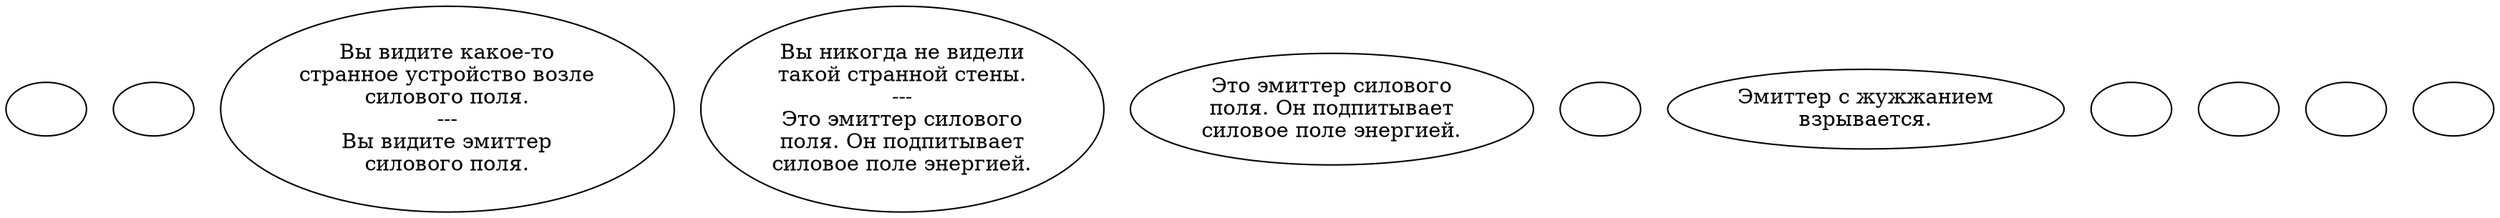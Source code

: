 digraph bsemtr {
  "start" [style=filled       fillcolor="#FFFFFF"       color="#000000"]
  "start" [label=""]
  "use_p_proc" [style=filled       fillcolor="#FFFFFF"       color="#000000"]
  "use_p_proc" [label=""]
  "look_at_p_proc" [style=filled       fillcolor="#FFFFFF"       color="#000000"]
  "look_at_p_proc" [label="Вы видите какое-то\nстранное устройство возле\nсилового поля.\n---\nВы видите эмиттер\nсилового поля."]
  "description_p_proc" [style=filled       fillcolor="#FFFFFF"       color="#000000"]
  "description_p_proc" [label="Вы никогда не видели\nтакой странной стены.\n---\nЭто эмиттер силового\nполя. Он подпитывает\nсиловое поле энергией."]
  "use_skill_on_p_proc" [style=filled       fillcolor="#FFFFFF"       color="#000000"]
  "use_skill_on_p_proc" [label="Это эмиттер силового\nполя. Он подпитывает\nсиловое поле энергией."]
  "use_obj_on_p_proc" [style=filled       fillcolor="#FFFFFF"       color="#000000"]
  "use_obj_on_p_proc" [label=""]
  "damage_p_proc" [style=filled       fillcolor="#FFFFFF"       color="#000000"]
  "damage_p_proc" [label="Эмиттер с жужжанием\nвзрывается."]
  "map_enter_p_proc" [style=filled       fillcolor="#FFFFFF"       color="#000000"]
  "map_enter_p_proc" [label=""]
  "map_update_p_proc" [style=filled       fillcolor="#FFFFFF"       color="#000000"]
  "map_update_p_proc" [label=""]
  "talk_p_proc" [style=filled       fillcolor="#FFFFFF"       color="#000000"]
  "talk_p_proc" [label=""]
  "timed_event_p_proc" [style=filled       fillcolor="#FFFFFF"       color="#000000"]
  "timed_event_p_proc" [label=""]
}